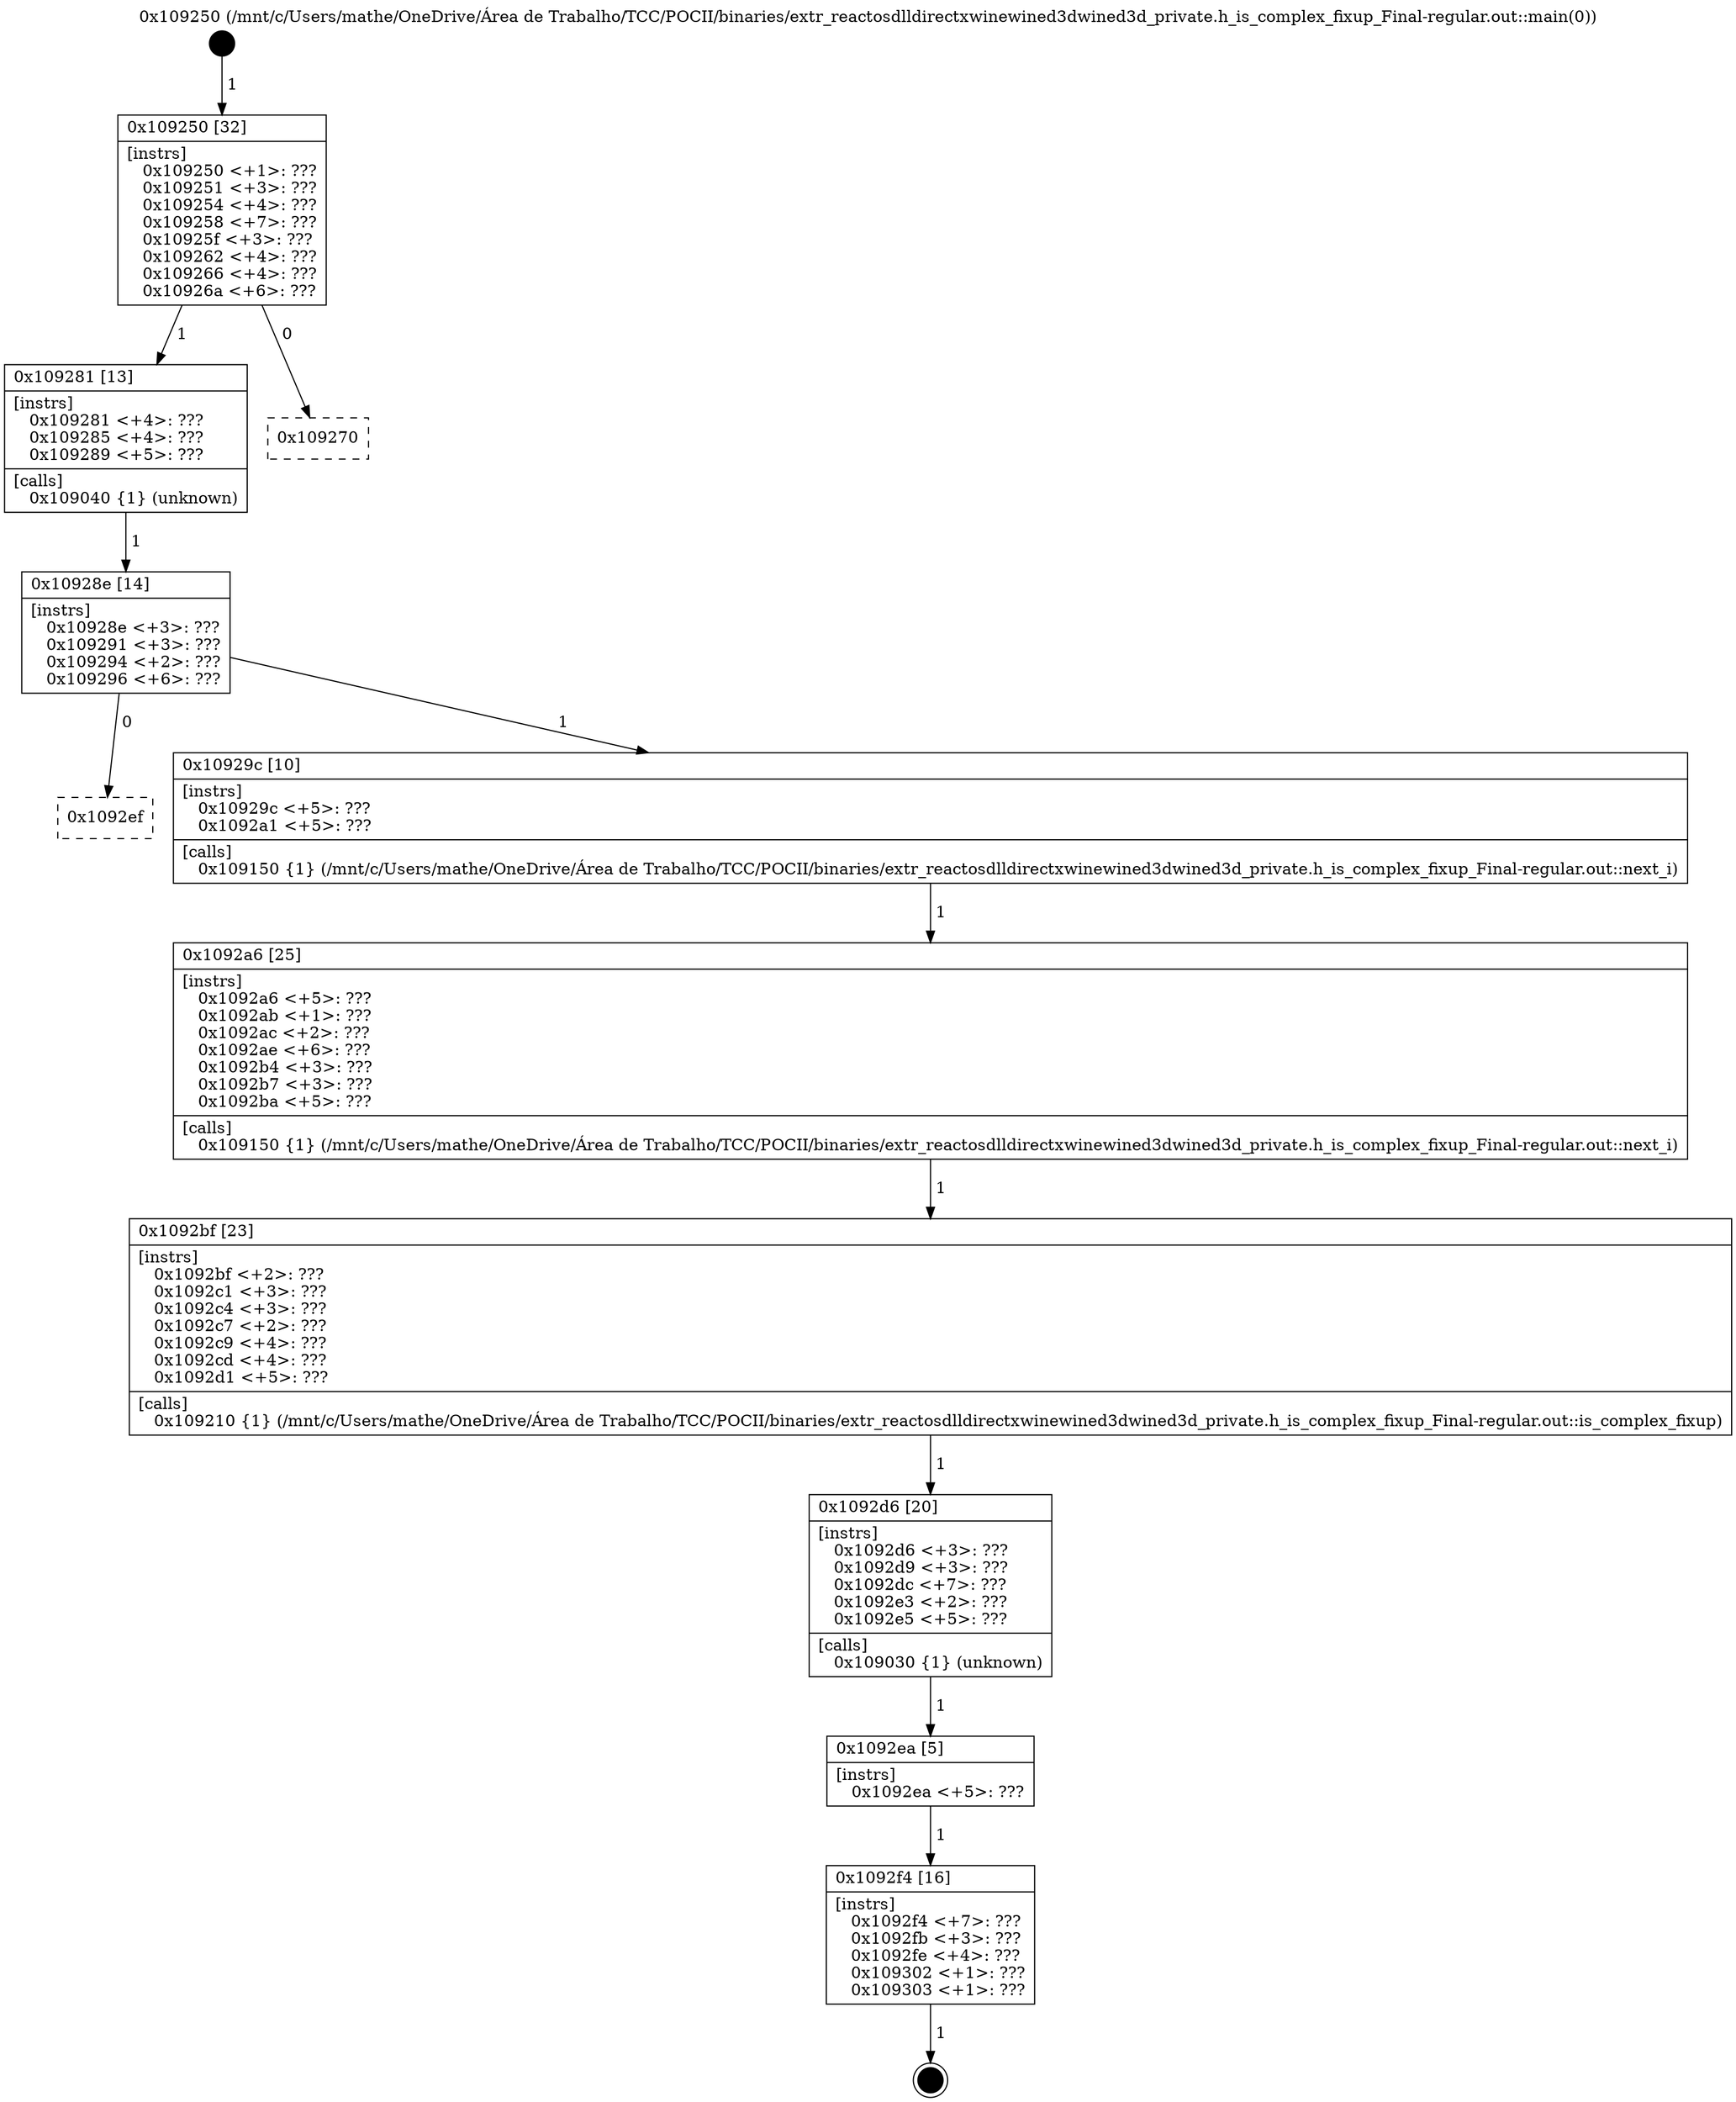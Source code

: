 digraph "0x109250" {
  label = "0x109250 (/mnt/c/Users/mathe/OneDrive/Área de Trabalho/TCC/POCII/binaries/extr_reactosdlldirectxwinewined3dwined3d_private.h_is_complex_fixup_Final-regular.out::main(0))"
  labelloc = "t"
  node[shape=record]

  Entry [label="",width=0.3,height=0.3,shape=circle,fillcolor=black,style=filled]
  "0x109250" [label="{
     0x109250 [32]\l
     | [instrs]\l
     &nbsp;&nbsp;0x109250 \<+1\>: ???\l
     &nbsp;&nbsp;0x109251 \<+3\>: ???\l
     &nbsp;&nbsp;0x109254 \<+4\>: ???\l
     &nbsp;&nbsp;0x109258 \<+7\>: ???\l
     &nbsp;&nbsp;0x10925f \<+3\>: ???\l
     &nbsp;&nbsp;0x109262 \<+4\>: ???\l
     &nbsp;&nbsp;0x109266 \<+4\>: ???\l
     &nbsp;&nbsp;0x10926a \<+6\>: ???\l
  }"]
  "0x109281" [label="{
     0x109281 [13]\l
     | [instrs]\l
     &nbsp;&nbsp;0x109281 \<+4\>: ???\l
     &nbsp;&nbsp;0x109285 \<+4\>: ???\l
     &nbsp;&nbsp;0x109289 \<+5\>: ???\l
     | [calls]\l
     &nbsp;&nbsp;0x109040 \{1\} (unknown)\l
  }"]
  "0x109270" [label="{
     0x109270\l
  }", style=dashed]
  "0x10928e" [label="{
     0x10928e [14]\l
     | [instrs]\l
     &nbsp;&nbsp;0x10928e \<+3\>: ???\l
     &nbsp;&nbsp;0x109291 \<+3\>: ???\l
     &nbsp;&nbsp;0x109294 \<+2\>: ???\l
     &nbsp;&nbsp;0x109296 \<+6\>: ???\l
  }"]
  "0x1092ef" [label="{
     0x1092ef\l
  }", style=dashed]
  "0x10929c" [label="{
     0x10929c [10]\l
     | [instrs]\l
     &nbsp;&nbsp;0x10929c \<+5\>: ???\l
     &nbsp;&nbsp;0x1092a1 \<+5\>: ???\l
     | [calls]\l
     &nbsp;&nbsp;0x109150 \{1\} (/mnt/c/Users/mathe/OneDrive/Área de Trabalho/TCC/POCII/binaries/extr_reactosdlldirectxwinewined3dwined3d_private.h_is_complex_fixup_Final-regular.out::next_i)\l
  }"]
  Exit [label="",width=0.3,height=0.3,shape=circle,fillcolor=black,style=filled,peripheries=2]
  "0x1092a6" [label="{
     0x1092a6 [25]\l
     | [instrs]\l
     &nbsp;&nbsp;0x1092a6 \<+5\>: ???\l
     &nbsp;&nbsp;0x1092ab \<+1\>: ???\l
     &nbsp;&nbsp;0x1092ac \<+2\>: ???\l
     &nbsp;&nbsp;0x1092ae \<+6\>: ???\l
     &nbsp;&nbsp;0x1092b4 \<+3\>: ???\l
     &nbsp;&nbsp;0x1092b7 \<+3\>: ???\l
     &nbsp;&nbsp;0x1092ba \<+5\>: ???\l
     | [calls]\l
     &nbsp;&nbsp;0x109150 \{1\} (/mnt/c/Users/mathe/OneDrive/Área de Trabalho/TCC/POCII/binaries/extr_reactosdlldirectxwinewined3dwined3d_private.h_is_complex_fixup_Final-regular.out::next_i)\l
  }"]
  "0x1092bf" [label="{
     0x1092bf [23]\l
     | [instrs]\l
     &nbsp;&nbsp;0x1092bf \<+2\>: ???\l
     &nbsp;&nbsp;0x1092c1 \<+3\>: ???\l
     &nbsp;&nbsp;0x1092c4 \<+3\>: ???\l
     &nbsp;&nbsp;0x1092c7 \<+2\>: ???\l
     &nbsp;&nbsp;0x1092c9 \<+4\>: ???\l
     &nbsp;&nbsp;0x1092cd \<+4\>: ???\l
     &nbsp;&nbsp;0x1092d1 \<+5\>: ???\l
     | [calls]\l
     &nbsp;&nbsp;0x109210 \{1\} (/mnt/c/Users/mathe/OneDrive/Área de Trabalho/TCC/POCII/binaries/extr_reactosdlldirectxwinewined3dwined3d_private.h_is_complex_fixup_Final-regular.out::is_complex_fixup)\l
  }"]
  "0x1092d6" [label="{
     0x1092d6 [20]\l
     | [instrs]\l
     &nbsp;&nbsp;0x1092d6 \<+3\>: ???\l
     &nbsp;&nbsp;0x1092d9 \<+3\>: ???\l
     &nbsp;&nbsp;0x1092dc \<+7\>: ???\l
     &nbsp;&nbsp;0x1092e3 \<+2\>: ???\l
     &nbsp;&nbsp;0x1092e5 \<+5\>: ???\l
     | [calls]\l
     &nbsp;&nbsp;0x109030 \{1\} (unknown)\l
  }"]
  "0x1092ea" [label="{
     0x1092ea [5]\l
     | [instrs]\l
     &nbsp;&nbsp;0x1092ea \<+5\>: ???\l
  }"]
  "0x1092f4" [label="{
     0x1092f4 [16]\l
     | [instrs]\l
     &nbsp;&nbsp;0x1092f4 \<+7\>: ???\l
     &nbsp;&nbsp;0x1092fb \<+3\>: ???\l
     &nbsp;&nbsp;0x1092fe \<+4\>: ???\l
     &nbsp;&nbsp;0x109302 \<+1\>: ???\l
     &nbsp;&nbsp;0x109303 \<+1\>: ???\l
  }"]
  Entry -> "0x109250" [label=" 1"]
  "0x109250" -> "0x109281" [label=" 1"]
  "0x109250" -> "0x109270" [label=" 0"]
  "0x109281" -> "0x10928e" [label=" 1"]
  "0x10928e" -> "0x1092ef" [label=" 0"]
  "0x10928e" -> "0x10929c" [label=" 1"]
  "0x1092f4" -> Exit [label=" 1"]
  "0x10929c" -> "0x1092a6" [label=" 1"]
  "0x1092a6" -> "0x1092bf" [label=" 1"]
  "0x1092bf" -> "0x1092d6" [label=" 1"]
  "0x1092d6" -> "0x1092ea" [label=" 1"]
  "0x1092ea" -> "0x1092f4" [label=" 1"]
}
